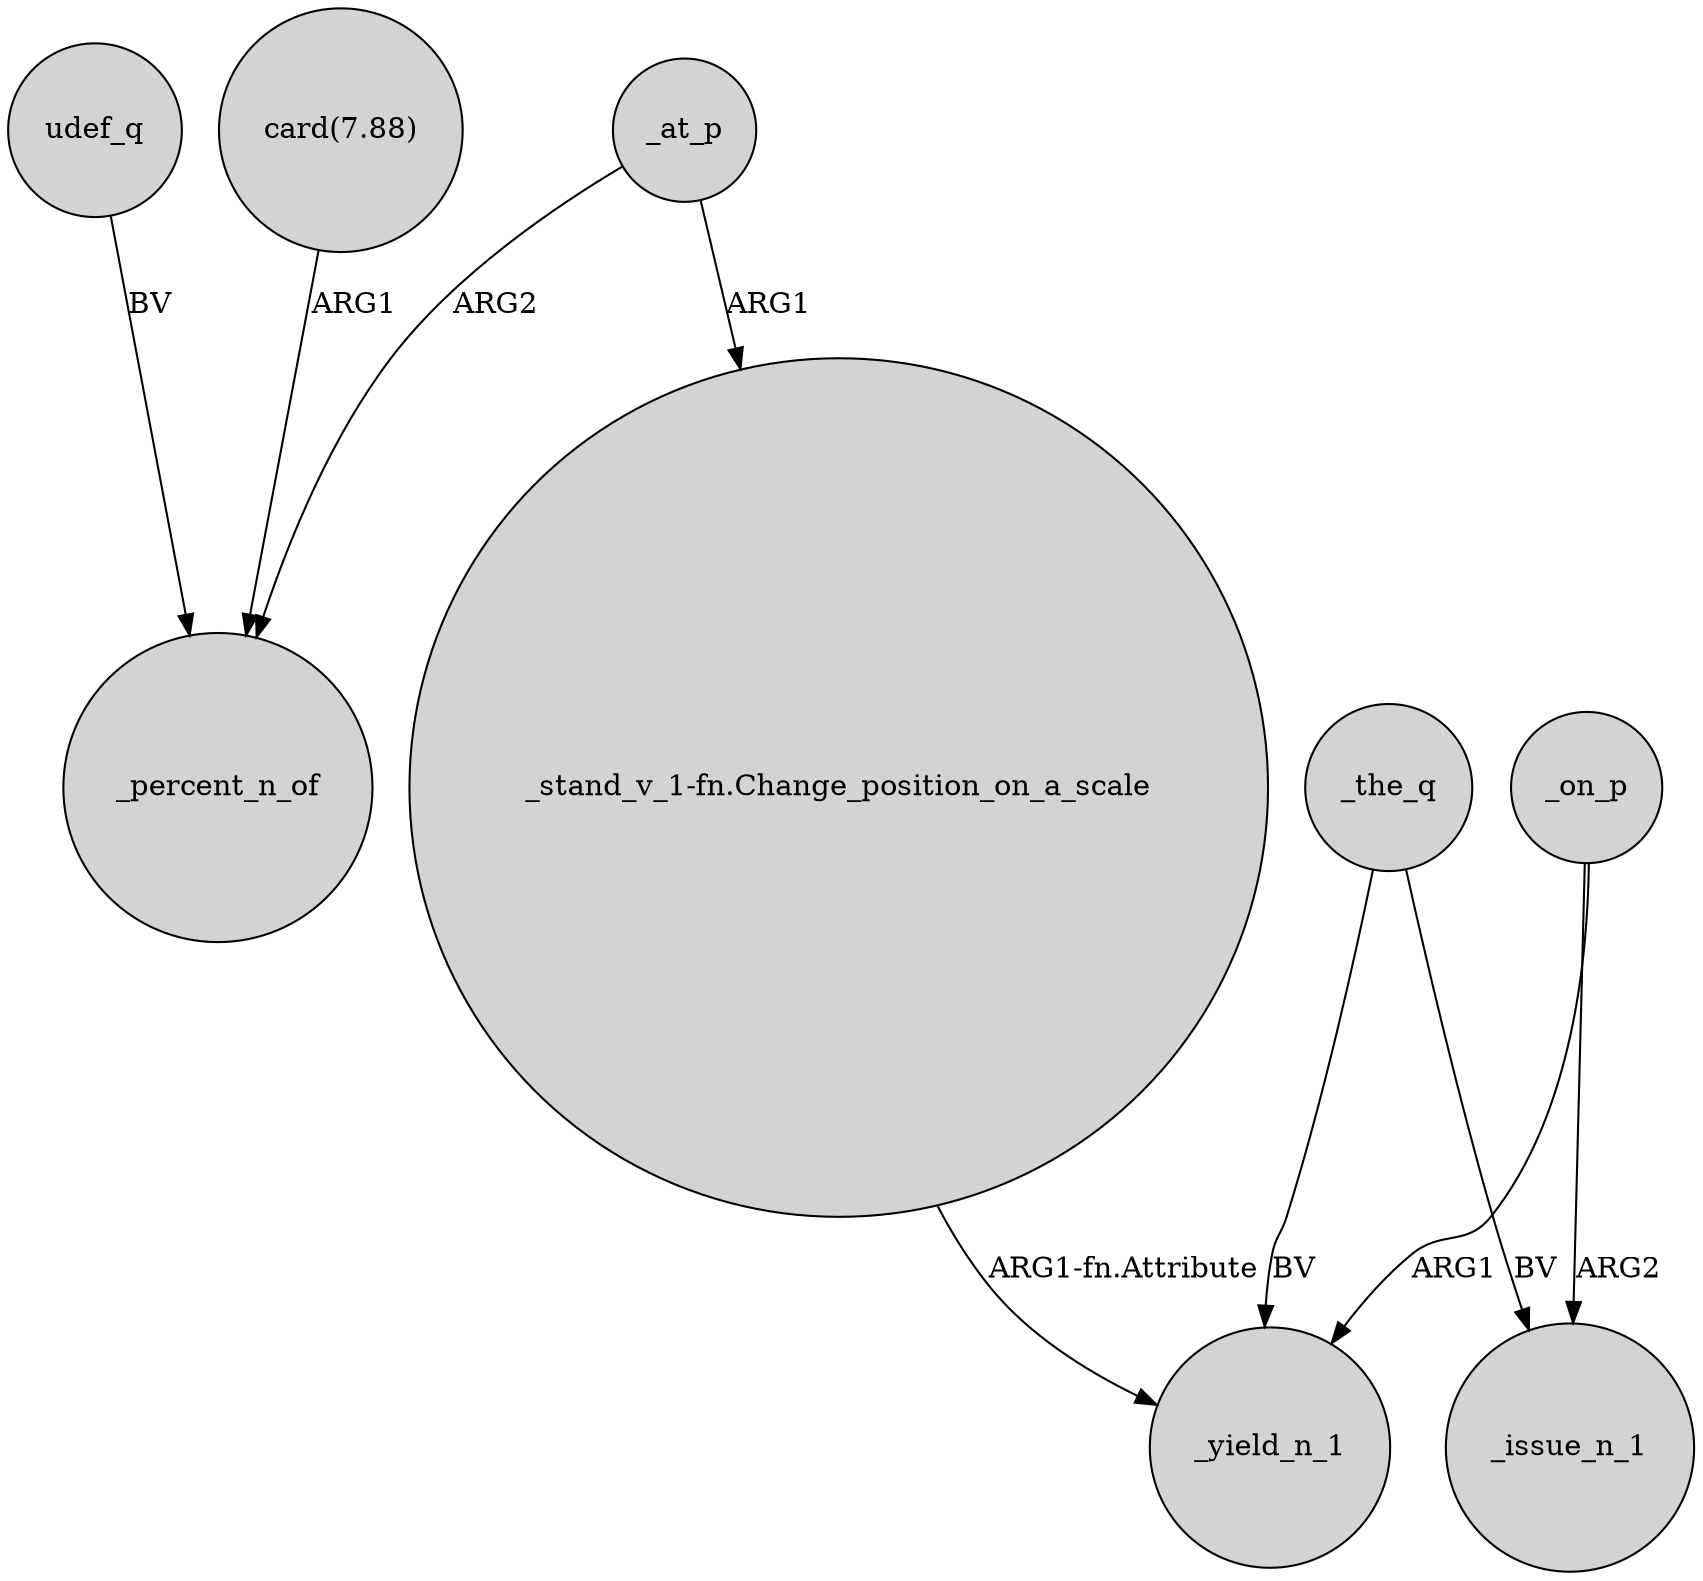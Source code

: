 digraph {
	node [shape=circle style=filled]
	"card(7.88)" -> _percent_n_of [label=ARG1]
	udef_q -> _percent_n_of [label=BV]
	_at_p -> _percent_n_of [label=ARG2]
	"_stand_v_1-fn.Change_position_on_a_scale" -> _yield_n_1 [label="ARG1-fn.Attribute"]
	_on_p -> _issue_n_1 [label=ARG2]
	_at_p -> "_stand_v_1-fn.Change_position_on_a_scale" [label=ARG1]
	_on_p -> _yield_n_1 [label=ARG1]
	_the_q -> _yield_n_1 [label=BV]
	_the_q -> _issue_n_1 [label=BV]
}
